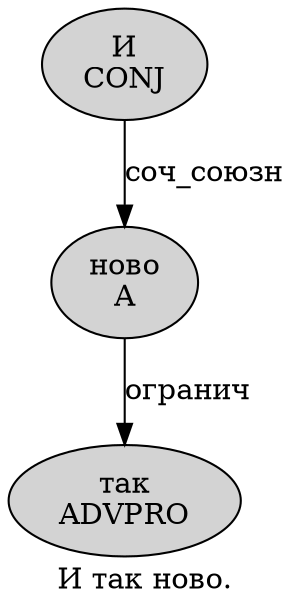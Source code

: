 digraph SENTENCE_4281 {
	graph [label="И так ново."]
	node [style=filled]
		0 [label="И
CONJ" color="" fillcolor=lightgray penwidth=1 shape=ellipse]
		1 [label="так
ADVPRO" color="" fillcolor=lightgray penwidth=1 shape=ellipse]
		2 [label="ново
A" color="" fillcolor=lightgray penwidth=1 shape=ellipse]
			2 -> 1 [label="огранич"]
			0 -> 2 [label="соч_союзн"]
}